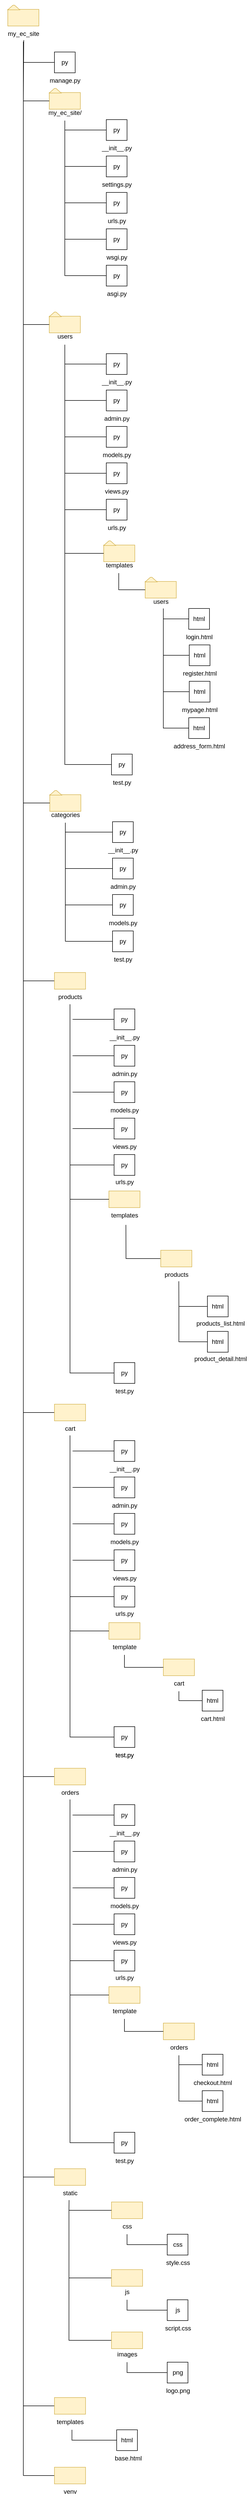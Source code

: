 <mxfile>
    <diagram id="C0MoC9EaKNjB0K5abdDA" name="ページ1">
        <mxGraphModel dx="728" dy="563" grid="1" gridSize="10" guides="1" tooltips="1" connect="1" arrows="1" fold="1" page="1" pageScale="1" pageWidth="827" pageHeight="1169" math="0" shadow="0">
            <root>
                <mxCell id="0"/>
                <mxCell id="1" parent="0"/>
                <mxCell id="67" value="" style="group" parent="1" vertex="1" connectable="0">
                    <mxGeometry x="25" y="10" width="90" height="71.89" as="geometry"/>
                </mxCell>
                <mxCell id="2" value="" style="group" parent="67" vertex="1" connectable="0">
                    <mxGeometry x="15" width="70" height="50" as="geometry"/>
                </mxCell>
                <mxCell id="3" value="" style="group" parent="2" vertex="1" connectable="0">
                    <mxGeometry y="10" width="60" height="40" as="geometry"/>
                </mxCell>
                <mxCell id="4" value="" style="rounded=0;whiteSpace=wrap;html=1;fillColor=#fff2cc;strokeColor=#d6b656;" parent="3" vertex="1">
                    <mxGeometry y="8" width="60" height="32" as="geometry"/>
                </mxCell>
                <mxCell id="5" value="" style="shape=trapezoid;perimeter=trapezoidPerimeter;whiteSpace=wrap;html=1;fixedSize=1;size=10;fillColor=#fff2cc;strokeColor=#d6b656;" parent="3" vertex="1">
                    <mxGeometry width="23.077" height="8.889" as="geometry"/>
                </mxCell>
                <mxCell id="66" value="my_ec_site" style="text;html=1;align=center;verticalAlign=middle;resizable=0;points=[];autosize=1;strokeColor=none;fillColor=none;" parent="67" vertex="1">
                    <mxGeometry x="5" y="50" width="80" height="30" as="geometry"/>
                </mxCell>
                <mxCell id="68" value="" style="group" parent="1" vertex="1" connectable="0">
                    <mxGeometry x="105" y="170" width="90" height="71.89" as="geometry"/>
                </mxCell>
                <mxCell id="69" value="" style="group" parent="68" vertex="1" connectable="0">
                    <mxGeometry x="15" width="70" height="50" as="geometry"/>
                </mxCell>
                <mxCell id="70" value="" style="group" parent="69" vertex="1" connectable="0">
                    <mxGeometry y="10" width="60" height="40" as="geometry"/>
                </mxCell>
                <mxCell id="71" value="" style="rounded=0;whiteSpace=wrap;html=1;fillColor=#fff2cc;strokeColor=#d6b656;" parent="70" vertex="1">
                    <mxGeometry y="8" width="60" height="32" as="geometry"/>
                </mxCell>
                <mxCell id="72" value="" style="shape=trapezoid;perimeter=trapezoidPerimeter;whiteSpace=wrap;html=1;fixedSize=1;size=10;fillColor=#fff2cc;strokeColor=#d6b656;" parent="70" vertex="1">
                    <mxGeometry width="23.077" height="8.889" as="geometry"/>
                </mxCell>
                <mxCell id="73" value="my_ec_site/" style="text;html=1;align=center;verticalAlign=middle;resizable=0;points=[];autosize=1;strokeColor=none;fillColor=none;" parent="68" vertex="1">
                    <mxGeometry y="41.89" width="90" height="30" as="geometry"/>
                </mxCell>
                <mxCell id="85" value="" style="group" parent="1" vertex="1" connectable="0">
                    <mxGeometry x="180" y="220" width="80" height="380" as="geometry"/>
                </mxCell>
                <mxCell id="80" value="py" style="rounded=0;whiteSpace=wrap;html=1;" parent="85" vertex="1">
                    <mxGeometry x="50" y="300" width="40" height="40" as="geometry"/>
                </mxCell>
                <mxCell id="81" value="asgi.py" style="text;html=1;align=center;verticalAlign=middle;resizable=0;points=[];autosize=1;strokeColor=none;fillColor=none;" parent="85" vertex="1">
                    <mxGeometry x="40" y="340" width="60" height="30" as="geometry"/>
                </mxCell>
                <mxCell id="158" style="edgeStyle=none;html=1;endArrow=none;endFill=0;" parent="85" source="83" edge="1">
                    <mxGeometry relative="1" as="geometry">
                        <mxPoint x="-30" y="250" as="targetPoint"/>
                    </mxGeometry>
                </mxCell>
                <mxCell id="83" value="py" style="rounded=0;whiteSpace=wrap;html=1;" parent="85" vertex="1">
                    <mxGeometry x="50" y="230" width="40" height="40" as="geometry"/>
                </mxCell>
                <mxCell id="84" value="wsgi.py" style="text;html=1;align=center;verticalAlign=middle;resizable=0;points=[];autosize=1;strokeColor=none;fillColor=none;" parent="85" vertex="1">
                    <mxGeometry x="40" y="270" width="60" height="30" as="geometry"/>
                </mxCell>
                <mxCell id="86" value="py" style="rounded=0;whiteSpace=wrap;html=1;" parent="85" vertex="1">
                    <mxGeometry x="50" y="20" width="40" height="40" as="geometry"/>
                </mxCell>
                <mxCell id="160" style="edgeStyle=none;html=1;endArrow=none;endFill=0;" parent="85" source="89" edge="1">
                    <mxGeometry relative="1" as="geometry">
                        <mxPoint x="-30" y="110" as="targetPoint"/>
                    </mxGeometry>
                </mxCell>
                <mxCell id="89" value="py" style="rounded=0;whiteSpace=wrap;html=1;" parent="85" vertex="1">
                    <mxGeometry x="50" y="90" width="40" height="40" as="geometry"/>
                </mxCell>
                <mxCell id="159" style="edgeStyle=none;html=1;endArrow=none;endFill=0;" parent="85" source="92" edge="1">
                    <mxGeometry relative="1" as="geometry">
                        <mxPoint x="-30" y="180" as="targetPoint"/>
                    </mxGeometry>
                </mxCell>
                <mxCell id="92" value="py" style="rounded=0;whiteSpace=wrap;html=1;" parent="85" vertex="1">
                    <mxGeometry x="50" y="160" width="40" height="40" as="geometry"/>
                </mxCell>
                <mxCell id="87" value="__init__.py" style="text;html=1;align=center;verticalAlign=middle;resizable=0;points=[];autosize=1;strokeColor=none;fillColor=none;" parent="85" vertex="1">
                    <mxGeometry x="30" y="60" width="80" height="30" as="geometry"/>
                </mxCell>
                <mxCell id="90" value="settings.py" style="text;html=1;align=center;verticalAlign=middle;resizable=0;points=[];autosize=1;strokeColor=none;fillColor=none;" parent="85" vertex="1">
                    <mxGeometry x="30" y="130" width="80" height="30" as="geometry"/>
                </mxCell>
                <mxCell id="93" value="urls.py" style="text;html=1;align=center;verticalAlign=middle;resizable=0;points=[];autosize=1;strokeColor=none;fillColor=none;" parent="85" vertex="1">
                    <mxGeometry x="40" y="200" width="60" height="30" as="geometry"/>
                </mxCell>
                <mxCell id="94" value="" style="group" parent="1" vertex="1" connectable="0">
                    <mxGeometry x="105" y="600" width="90" height="71.89" as="geometry"/>
                </mxCell>
                <mxCell id="95" value="" style="group" parent="94" vertex="1" connectable="0">
                    <mxGeometry x="15" width="70" height="50" as="geometry"/>
                </mxCell>
                <mxCell id="96" value="" style="group" parent="95" vertex="1" connectable="0">
                    <mxGeometry y="10" width="60" height="40" as="geometry"/>
                </mxCell>
                <mxCell id="97" value="" style="rounded=0;whiteSpace=wrap;html=1;fillColor=#fff2cc;strokeColor=#d6b656;" parent="96" vertex="1">
                    <mxGeometry y="8" width="60" height="32" as="geometry"/>
                </mxCell>
                <mxCell id="98" value="" style="shape=trapezoid;perimeter=trapezoidPerimeter;whiteSpace=wrap;html=1;fixedSize=1;size=10;fillColor=#fff2cc;strokeColor=#d6b656;" parent="96" vertex="1">
                    <mxGeometry width="23.077" height="8.889" as="geometry"/>
                </mxCell>
                <mxCell id="99" value="users" style="text;html=1;align=center;verticalAlign=middle;resizable=0;points=[];autosize=1;strokeColor=none;fillColor=none;" parent="94" vertex="1">
                    <mxGeometry x="20" y="41.89" width="50" height="30" as="geometry"/>
                </mxCell>
                <mxCell id="102" value="" style="group" parent="1" vertex="1" connectable="0">
                    <mxGeometry x="220" y="690" width="70" height="70" as="geometry"/>
                </mxCell>
                <mxCell id="167" style="edgeStyle=none;html=1;endArrow=none;endFill=0;" parent="102" source="100" edge="1">
                    <mxGeometry relative="1" as="geometry">
                        <mxPoint x="-70" y="20" as="targetPoint"/>
                    </mxGeometry>
                </mxCell>
                <mxCell id="100" value="py" style="rounded=0;whiteSpace=wrap;html=1;" parent="102" vertex="1">
                    <mxGeometry x="10" width="40" height="40" as="geometry"/>
                </mxCell>
                <mxCell id="101" value="__init__.py" style="text;html=1;align=center;verticalAlign=middle;resizable=0;points=[];autosize=1;strokeColor=none;fillColor=none;" parent="102" vertex="1">
                    <mxGeometry x="-10" y="40" width="80" height="30" as="geometry"/>
                </mxCell>
                <mxCell id="103" value="" style="group" parent="1" vertex="1" connectable="0">
                    <mxGeometry x="220" y="760" width="70" height="70" as="geometry"/>
                </mxCell>
                <mxCell id="166" style="edgeStyle=none;html=1;endArrow=none;endFill=0;" parent="103" source="104" edge="1">
                    <mxGeometry relative="1" as="geometry">
                        <mxPoint x="-70" y="20" as="targetPoint"/>
                    </mxGeometry>
                </mxCell>
                <mxCell id="104" value="py" style="rounded=0;whiteSpace=wrap;html=1;" parent="103" vertex="1">
                    <mxGeometry x="10" width="40" height="40" as="geometry"/>
                </mxCell>
                <mxCell id="105" value="admin.py" style="text;html=1;align=center;verticalAlign=middle;resizable=0;points=[];autosize=1;strokeColor=none;fillColor=none;" parent="103" vertex="1">
                    <mxGeometry x="-5" y="40" width="70" height="30" as="geometry"/>
                </mxCell>
                <mxCell id="106" value="" style="group" parent="1" vertex="1" connectable="0">
                    <mxGeometry x="220" y="830" width="70" height="70" as="geometry"/>
                </mxCell>
                <mxCell id="165" style="edgeStyle=none;html=1;endArrow=none;endFill=0;" parent="106" source="107" edge="1">
                    <mxGeometry relative="1" as="geometry">
                        <mxPoint x="-70" y="20" as="targetPoint"/>
                    </mxGeometry>
                </mxCell>
                <mxCell id="107" value="py" style="rounded=0;whiteSpace=wrap;html=1;" parent="106" vertex="1">
                    <mxGeometry x="10" width="40" height="40" as="geometry"/>
                </mxCell>
                <mxCell id="108" value="models.py" style="text;html=1;align=center;verticalAlign=middle;resizable=0;points=[];autosize=1;strokeColor=none;fillColor=none;" parent="106" vertex="1">
                    <mxGeometry x="-10" y="40" width="80" height="30" as="geometry"/>
                </mxCell>
                <mxCell id="109" value="" style="group" parent="1" vertex="1" connectable="0">
                    <mxGeometry x="220" y="900" width="70" height="70" as="geometry"/>
                </mxCell>
                <mxCell id="164" style="edgeStyle=none;html=1;endArrow=none;endFill=0;" parent="109" source="110" edge="1">
                    <mxGeometry relative="1" as="geometry">
                        <mxPoint x="-70" y="20" as="targetPoint"/>
                    </mxGeometry>
                </mxCell>
                <mxCell id="110" value="py" style="rounded=0;whiteSpace=wrap;html=1;" parent="109" vertex="1">
                    <mxGeometry x="10" width="40" height="40" as="geometry"/>
                </mxCell>
                <mxCell id="111" value="views.py" style="text;html=1;align=center;verticalAlign=middle;resizable=0;points=[];autosize=1;strokeColor=none;fillColor=none;" parent="109" vertex="1">
                    <mxGeometry x="-5" y="40" width="70" height="30" as="geometry"/>
                </mxCell>
                <mxCell id="112" value="" style="group" parent="1" vertex="1" connectable="0">
                    <mxGeometry x="220" y="970" width="70" height="70" as="geometry"/>
                </mxCell>
                <mxCell id="113" value="py" style="rounded=0;whiteSpace=wrap;html=1;" parent="112" vertex="1">
                    <mxGeometry x="10" width="40" height="40" as="geometry"/>
                </mxCell>
                <mxCell id="114" value="urls.py" style="text;html=1;align=center;verticalAlign=middle;resizable=0;points=[];autosize=1;strokeColor=none;fillColor=none;" parent="112" vertex="1">
                    <mxGeometry y="40" width="60" height="30" as="geometry"/>
                </mxCell>
                <mxCell id="119" value="" style="group" parent="1" vertex="1" connectable="0">
                    <mxGeometry x="210" y="1040" width="90" height="71.89" as="geometry"/>
                </mxCell>
                <mxCell id="120" value="" style="group" parent="119" vertex="1" connectable="0">
                    <mxGeometry x="15" width="70" height="50" as="geometry"/>
                </mxCell>
                <mxCell id="121" value="" style="group" parent="120" vertex="1" connectable="0">
                    <mxGeometry y="10" width="60" height="40" as="geometry"/>
                </mxCell>
                <mxCell id="122" value="" style="rounded=0;whiteSpace=wrap;html=1;fillColor=#fff2cc;strokeColor=#d6b656;" parent="121" vertex="1">
                    <mxGeometry y="8" width="60" height="32" as="geometry"/>
                </mxCell>
                <mxCell id="123" value="" style="shape=trapezoid;perimeter=trapezoidPerimeter;whiteSpace=wrap;html=1;fixedSize=1;size=10;fillColor=#fff2cc;strokeColor=#d6b656;" parent="121" vertex="1">
                    <mxGeometry width="23.077" height="8.889" as="geometry"/>
                </mxCell>
                <mxCell id="124" value="templates" style="text;html=1;align=center;verticalAlign=middle;resizable=0;points=[];autosize=1;strokeColor=none;fillColor=none;" parent="119" vertex="1">
                    <mxGeometry x="5" y="41.89" width="80" height="30" as="geometry"/>
                </mxCell>
                <mxCell id="125" value="" style="group" parent="1" vertex="1" connectable="0">
                    <mxGeometry x="290" y="1110" width="90" height="71.89" as="geometry"/>
                </mxCell>
                <mxCell id="126" value="" style="group" parent="125" vertex="1" connectable="0">
                    <mxGeometry x="15" width="70" height="50" as="geometry"/>
                </mxCell>
                <mxCell id="127" value="" style="group" parent="126" vertex="1" connectable="0">
                    <mxGeometry y="10" width="60" height="40" as="geometry"/>
                </mxCell>
                <mxCell id="128" value="" style="rounded=0;whiteSpace=wrap;html=1;fillColor=#fff2cc;strokeColor=#d6b656;" parent="127" vertex="1">
                    <mxGeometry y="8" width="60" height="32" as="geometry"/>
                </mxCell>
                <mxCell id="129" value="" style="shape=trapezoid;perimeter=trapezoidPerimeter;whiteSpace=wrap;html=1;fixedSize=1;size=10;fillColor=#fff2cc;strokeColor=#d6b656;" parent="127" vertex="1">
                    <mxGeometry width="23.077" height="8.889" as="geometry"/>
                </mxCell>
                <mxCell id="130" value="users" style="text;html=1;align=center;verticalAlign=middle;resizable=0;points=[];autosize=1;strokeColor=none;fillColor=none;" parent="125" vertex="1">
                    <mxGeometry x="20" y="41.89" width="50" height="30" as="geometry"/>
                </mxCell>
                <mxCell id="131" value="" style="group" parent="1" vertex="1" connectable="0">
                    <mxGeometry x="379" y="1180" width="70" height="70" as="geometry"/>
                </mxCell>
                <mxCell id="173" style="edgeStyle=none;html=1;endArrow=none;endFill=0;" parent="131" source="132" edge="1">
                    <mxGeometry relative="1" as="geometry">
                        <mxPoint x="-39" y="20" as="targetPoint"/>
                    </mxGeometry>
                </mxCell>
                <mxCell id="132" value="html" style="rounded=0;whiteSpace=wrap;html=1;" parent="131" vertex="1">
                    <mxGeometry x="10" width="40" height="40" as="geometry"/>
                </mxCell>
                <mxCell id="133" value="login.html" style="text;html=1;align=center;verticalAlign=middle;resizable=0;points=[];autosize=1;strokeColor=none;fillColor=none;" parent="131" vertex="1">
                    <mxGeometry x="-5" y="40" width="70" height="30" as="geometry"/>
                </mxCell>
                <mxCell id="143" value="" style="group" parent="1" vertex="1" connectable="0">
                    <mxGeometry x="380" y="1250" width="75" height="70" as="geometry"/>
                </mxCell>
                <mxCell id="172" style="edgeStyle=none;html=1;endArrow=none;endFill=0;" parent="143" source="144" edge="1">
                    <mxGeometry relative="1" as="geometry">
                        <mxPoint x="-40" y="20" as="targetPoint"/>
                    </mxGeometry>
                </mxCell>
                <mxCell id="144" value="html" style="rounded=0;whiteSpace=wrap;html=1;" parent="143" vertex="1">
                    <mxGeometry x="10" width="40" height="40" as="geometry"/>
                </mxCell>
                <mxCell id="145" value="register.html" style="text;html=1;align=center;verticalAlign=middle;resizable=0;points=[];autosize=1;strokeColor=none;fillColor=none;" parent="143" vertex="1">
                    <mxGeometry x="-15" y="40" width="90" height="30" as="geometry"/>
                </mxCell>
                <mxCell id="146" value="" style="group" parent="1" vertex="1" connectable="0">
                    <mxGeometry x="380" y="1320" width="75" height="70" as="geometry"/>
                </mxCell>
                <mxCell id="171" style="edgeStyle=none;html=1;endArrow=none;endFill=0;" parent="146" source="147" edge="1">
                    <mxGeometry relative="1" as="geometry">
                        <mxPoint x="-40" y="20" as="targetPoint"/>
                    </mxGeometry>
                </mxCell>
                <mxCell id="147" value="html" style="rounded=0;whiteSpace=wrap;html=1;" parent="146" vertex="1">
                    <mxGeometry x="10" width="40" height="40" as="geometry"/>
                </mxCell>
                <mxCell id="148" value="mypage.html" style="text;html=1;align=center;verticalAlign=middle;resizable=0;points=[];autosize=1;strokeColor=none;fillColor=none;" parent="146" vertex="1">
                    <mxGeometry x="-15" y="40" width="90" height="30" as="geometry"/>
                </mxCell>
                <mxCell id="149" value="" style="group" parent="1" vertex="1" connectable="0">
                    <mxGeometry x="379" y="1390" width="90" height="70" as="geometry"/>
                </mxCell>
                <mxCell id="150" value="html" style="rounded=0;whiteSpace=wrap;html=1;" parent="149" vertex="1">
                    <mxGeometry x="10" width="40" height="40" as="geometry"/>
                </mxCell>
                <mxCell id="151" value="address_form.html" style="text;html=1;align=center;verticalAlign=middle;resizable=0;points=[];autosize=1;strokeColor=none;fillColor=none;" parent="149" vertex="1">
                    <mxGeometry x="-30" y="40" width="120" height="30" as="geometry"/>
                </mxCell>
                <mxCell id="152" style="edgeStyle=none;html=1;entryX=0;entryY=0.5;entryDx=0;entryDy=0;endArrow=none;endFill=0;rounded=0;curved=0;exitX=0.51;exitY=0.903;exitDx=0;exitDy=0;exitPerimeter=0;" parent="1" source="66" target="71" edge="1">
                    <mxGeometry relative="1" as="geometry">
                        <Array as="points">
                            <mxPoint x="70" y="204"/>
                        </Array>
                    </mxGeometry>
                </mxCell>
                <mxCell id="153" style="edgeStyle=none;html=1;entryX=0;entryY=0.5;entryDx=0;entryDy=0;endArrow=none;endFill=0;rounded=0;curved=0;" parent="1" source="73" target="86" edge="1">
                    <mxGeometry relative="1" as="geometry">
                        <mxPoint x="151" y="240" as="sourcePoint"/>
                        <mxPoint x="200" y="321" as="targetPoint"/>
                        <Array as="points">
                            <mxPoint x="150" y="260"/>
                        </Array>
                    </mxGeometry>
                </mxCell>
                <mxCell id="156" style="edgeStyle=none;html=1;rounded=0;curved=0;endArrow=none;endFill=0;" parent="1" source="154" edge="1">
                    <mxGeometry relative="1" as="geometry">
                        <mxPoint x="70" y="130" as="targetPoint"/>
                    </mxGeometry>
                </mxCell>
                <mxCell id="154" value="py" style="rounded=0;whiteSpace=wrap;html=1;" parent="1" vertex="1">
                    <mxGeometry x="130" y="110" width="40" height="40" as="geometry"/>
                </mxCell>
                <mxCell id="155" value="manage.py" style="text;html=1;align=center;verticalAlign=middle;resizable=0;points=[];autosize=1;strokeColor=none;fillColor=none;" parent="1" vertex="1">
                    <mxGeometry x="110" y="150" width="80" height="30" as="geometry"/>
                </mxCell>
                <mxCell id="157" style="edgeStyle=none;html=1;entryX=0;entryY=0.5;entryDx=0;entryDy=0;endArrow=none;endFill=0;rounded=0;curved=0;" parent="1" target="80" edge="1">
                    <mxGeometry relative="1" as="geometry">
                        <mxPoint x="150" y="260" as="sourcePoint"/>
                        <mxPoint x="230" y="278" as="targetPoint"/>
                        <Array as="points">
                            <mxPoint x="150" y="540"/>
                        </Array>
                    </mxGeometry>
                </mxCell>
                <mxCell id="161" style="edgeStyle=none;html=1;entryX=0;entryY=0.5;entryDx=0;entryDy=0;endArrow=none;endFill=0;rounded=0;curved=0;" parent="1" source="66" target="97" edge="1">
                    <mxGeometry relative="1" as="geometry">
                        <mxPoint x="35" y="360" as="sourcePoint"/>
                        <mxPoint x="115" y="640" as="targetPoint"/>
                        <Array as="points">
                            <mxPoint x="70" y="634"/>
                        </Array>
                    </mxGeometry>
                </mxCell>
                <mxCell id="162" style="edgeStyle=none;html=1;entryX=0;entryY=0.5;entryDx=0;entryDy=0;endArrow=none;endFill=0;rounded=0;curved=0;exitX=0.5;exitY=1.03;exitDx=0;exitDy=0;exitPerimeter=0;" parent="1" source="99" target="113" edge="1">
                    <mxGeometry relative="1" as="geometry">
                        <mxPoint x="150" y="695" as="sourcePoint"/>
                        <mxPoint x="230" y="970" as="targetPoint"/>
                        <Array as="points">
                            <mxPoint x="150" y="990"/>
                        </Array>
                    </mxGeometry>
                </mxCell>
                <mxCell id="168" style="edgeStyle=none;html=1;entryX=0;entryY=0.5;entryDx=0;entryDy=0;endArrow=none;endFill=0;rounded=0;curved=0;" parent="1" target="122" edge="1">
                    <mxGeometry relative="1" as="geometry">
                        <mxPoint x="150" y="990" as="sourcePoint"/>
                        <mxPoint x="180" y="1180" as="targetPoint"/>
                        <Array as="points">
                            <mxPoint x="150" y="1074"/>
                        </Array>
                    </mxGeometry>
                </mxCell>
                <mxCell id="169" style="edgeStyle=none;html=1;entryX=0;entryY=0.5;entryDx=0;entryDy=0;endArrow=none;endFill=0;rounded=0;curved=0;exitX=0.488;exitY=1.004;exitDx=0;exitDy=0;exitPerimeter=0;" parent="1" source="124" target="128" edge="1">
                    <mxGeometry relative="1" as="geometry">
                        <mxPoint x="180" y="1085" as="sourcePoint"/>
                        <mxPoint x="255" y="1169" as="targetPoint"/>
                        <Array as="points">
                            <mxPoint x="254" y="1144"/>
                        </Array>
                    </mxGeometry>
                </mxCell>
                <mxCell id="170" style="edgeStyle=none;html=1;entryX=0;entryY=0.5;entryDx=0;entryDy=0;endArrow=none;endFill=0;rounded=0;curved=0;" parent="1" target="150" edge="1">
                    <mxGeometry relative="1" as="geometry">
                        <mxPoint x="340" y="1180" as="sourcePoint"/>
                        <mxPoint x="379" y="1222" as="targetPoint"/>
                        <Array as="points">
                            <mxPoint x="340" y="1410"/>
                        </Array>
                    </mxGeometry>
                </mxCell>
                <mxCell id="220" value="" style="group" parent="1" vertex="1" connectable="0">
                    <mxGeometry x="130" y="2780" width="284" height="620" as="geometry"/>
                </mxCell>
                <mxCell id="279" value="test.py" style="text;html=1;align=center;verticalAlign=middle;resizable=0;points=[];autosize=1;strokeColor=none;fillColor=none;" parent="220" vertex="1">
                    <mxGeometry x="105" y="-110" width="60" height="30" as="geometry"/>
                </mxCell>
                <mxCell id="283" value="" style="group" parent="220" vertex="1" connectable="0">
                    <mxGeometry x="210" y="420" width="65" height="62" as="geometry"/>
                </mxCell>
                <mxCell id="284" value="" style="rounded=0;whiteSpace=wrap;html=1;fillColor=#fff2cc;strokeColor=#d6b656;" parent="283" vertex="1">
                    <mxGeometry width="60" height="32" as="geometry"/>
                </mxCell>
                <mxCell id="285" value="cart" style="text;html=1;align=center;verticalAlign=middle;resizable=0;points=[];autosize=1;strokeColor=none;fillColor=none;" parent="283" vertex="1">
                    <mxGeometry x="10" y="32" width="40" height="30" as="geometry"/>
                </mxCell>
                <mxCell id="288" value="test.py" style="text;html=1;align=center;verticalAlign=middle;resizable=0;points=[];autosize=1;strokeColor=none;fillColor=none;" parent="220" vertex="1">
                    <mxGeometry x="105" y="590" width="60" height="30" as="geometry"/>
                </mxCell>
                <mxCell id="289" value="py" style="rounded=0;whiteSpace=wrap;html=1;" parent="220" vertex="1">
                    <mxGeometry x="115" y="550" width="40" height="40" as="geometry"/>
                </mxCell>
                <mxCell id="290" style="edgeStyle=none;html=1;rounded=0;curved=0;endArrow=none;endFill=0;exitX=0;exitY=0.5;exitDx=0;exitDy=0;" parent="220" source="289" edge="1">
                    <mxGeometry relative="1" as="geometry">
                        <mxPoint x="30" y="360" as="targetPoint"/>
                        <Array as="points">
                            <mxPoint x="30" y="570"/>
                        </Array>
                        <mxPoint x="105" y="446" as="sourcePoint"/>
                    </mxGeometry>
                </mxCell>
                <mxCell id="221" value="" style="group" parent="1" vertex="1" connectable="0">
                    <mxGeometry x="130" y="1880" width="240" height="568" as="geometry"/>
                </mxCell>
                <mxCell id="222" value="" style="group" parent="221" vertex="1" connectable="0">
                    <mxGeometry width="65" height="62" as="geometry"/>
                </mxCell>
                <mxCell id="281" style="edgeStyle=none;html=1;endArrow=none;endFill=0;" parent="222" source="223" edge="1">
                    <mxGeometry relative="1" as="geometry">
                        <mxPoint x="-60" y="16" as="targetPoint"/>
                    </mxGeometry>
                </mxCell>
                <mxCell id="223" value="" style="rounded=0;whiteSpace=wrap;html=1;fillColor=#fff2cc;strokeColor=#d6b656;" parent="222" vertex="1">
                    <mxGeometry width="60" height="32" as="geometry"/>
                </mxCell>
                <mxCell id="224" value="products" style="text;html=1;align=center;verticalAlign=middle;resizable=0;points=[];autosize=1;strokeColor=none;fillColor=none;" parent="222" vertex="1">
                    <mxGeometry x="-5" y="32" width="70" height="30" as="geometry"/>
                </mxCell>
                <mxCell id="225" value="" style="group" parent="221" vertex="1" connectable="0">
                    <mxGeometry x="105" y="70" width="70" height="70" as="geometry"/>
                </mxCell>
                <mxCell id="226" style="edgeStyle=none;html=1;endArrow=none;endFill=0;" parent="225" source="227" edge="1">
                    <mxGeometry relative="1" as="geometry">
                        <mxPoint x="-70" y="20" as="targetPoint"/>
                    </mxGeometry>
                </mxCell>
                <mxCell id="227" value="py" style="rounded=0;whiteSpace=wrap;html=1;" parent="225" vertex="1">
                    <mxGeometry x="10" width="40" height="40" as="geometry"/>
                </mxCell>
                <mxCell id="228" value="__init__.py" style="text;html=1;align=center;verticalAlign=middle;resizable=0;points=[];autosize=1;strokeColor=none;fillColor=none;" parent="225" vertex="1">
                    <mxGeometry x="-10" y="40" width="80" height="30" as="geometry"/>
                </mxCell>
                <mxCell id="229" value="" style="group" parent="221" vertex="1" connectable="0">
                    <mxGeometry x="105" y="140" width="70" height="70" as="geometry"/>
                </mxCell>
                <mxCell id="230" style="edgeStyle=none;html=1;endArrow=none;endFill=0;" parent="229" source="231" edge="1">
                    <mxGeometry relative="1" as="geometry">
                        <mxPoint x="-70" y="20" as="targetPoint"/>
                    </mxGeometry>
                </mxCell>
                <mxCell id="231" value="py" style="rounded=0;whiteSpace=wrap;html=1;" parent="229" vertex="1">
                    <mxGeometry x="10" width="40" height="40" as="geometry"/>
                </mxCell>
                <mxCell id="232" value="admin.py" style="text;html=1;align=center;verticalAlign=middle;resizable=0;points=[];autosize=1;strokeColor=none;fillColor=none;" parent="229" vertex="1">
                    <mxGeometry x="-5" y="40" width="70" height="30" as="geometry"/>
                </mxCell>
                <mxCell id="233" value="" style="group" parent="221" vertex="1" connectable="0">
                    <mxGeometry x="105" y="210" width="70" height="70" as="geometry"/>
                </mxCell>
                <mxCell id="234" style="edgeStyle=none;html=1;endArrow=none;endFill=0;" parent="233" source="235" edge="1">
                    <mxGeometry relative="1" as="geometry">
                        <mxPoint x="-70" y="20" as="targetPoint"/>
                    </mxGeometry>
                </mxCell>
                <mxCell id="235" value="py" style="rounded=0;whiteSpace=wrap;html=1;" parent="233" vertex="1">
                    <mxGeometry x="10" width="40" height="40" as="geometry"/>
                </mxCell>
                <mxCell id="236" value="models.py" style="text;html=1;align=center;verticalAlign=middle;resizable=0;points=[];autosize=1;strokeColor=none;fillColor=none;" parent="233" vertex="1">
                    <mxGeometry x="-10" y="40" width="80" height="30" as="geometry"/>
                </mxCell>
                <mxCell id="237" value="" style="group" parent="221" vertex="1" connectable="0">
                    <mxGeometry x="105" y="280" width="70" height="70" as="geometry"/>
                </mxCell>
                <mxCell id="238" style="edgeStyle=none;html=1;endArrow=none;endFill=0;" parent="237" source="239" edge="1">
                    <mxGeometry relative="1" as="geometry">
                        <mxPoint x="-70" y="20" as="targetPoint"/>
                    </mxGeometry>
                </mxCell>
                <mxCell id="239" value="py" style="rounded=0;whiteSpace=wrap;html=1;" parent="237" vertex="1">
                    <mxGeometry x="10" width="40" height="40" as="geometry"/>
                </mxCell>
                <mxCell id="240" value="views.py" style="text;html=1;align=center;verticalAlign=middle;resizable=0;points=[];autosize=1;strokeColor=none;fillColor=none;" parent="237" vertex="1">
                    <mxGeometry x="-5" y="40" width="70" height="30" as="geometry"/>
                </mxCell>
                <mxCell id="241" value="py" style="rounded=0;whiteSpace=wrap;html=1;" parent="221" vertex="1">
                    <mxGeometry x="115" y="350" width="40" height="40" as="geometry"/>
                </mxCell>
                <mxCell id="242" style="edgeStyle=none;html=1;entryX=0;entryY=0.5;entryDx=0;entryDy=0;endArrow=none;endFill=0;rounded=0;curved=0;" parent="221" edge="1">
                    <mxGeometry relative="1" as="geometry">
                        <mxPoint x="30" y="61" as="sourcePoint"/>
                        <mxPoint x="115" y="370" as="targetPoint"/>
                        <Array as="points">
                            <mxPoint x="30" y="370"/>
                        </Array>
                    </mxGeometry>
                </mxCell>
                <mxCell id="243" value="urls.py" style="text;html=1;align=center;verticalAlign=middle;resizable=0;points=[];autosize=1;strokeColor=none;fillColor=none;" parent="221" vertex="1">
                    <mxGeometry x="105" y="388" width="60" height="30" as="geometry"/>
                </mxCell>
                <mxCell id="244" value="" style="group" parent="221" vertex="1" connectable="0">
                    <mxGeometry x="105" y="420" width="70" height="62" as="geometry"/>
                </mxCell>
                <mxCell id="245" value="" style="rounded=0;whiteSpace=wrap;html=1;fillColor=#fff2cc;strokeColor=#d6b656;" parent="244" vertex="1">
                    <mxGeometry width="60" height="32" as="geometry"/>
                </mxCell>
                <mxCell id="246" value="templates" style="text;html=1;align=center;verticalAlign=middle;resizable=0;points=[];autosize=1;strokeColor=none;fillColor=none;" parent="244" vertex="1">
                    <mxGeometry x="-10" y="32" width="80" height="30" as="geometry"/>
                </mxCell>
                <mxCell id="247" style="edgeStyle=none;html=1;rounded=0;curved=0;endArrow=none;endFill=0;" parent="221" edge="1">
                    <mxGeometry relative="1" as="geometry">
                        <mxPoint x="30" y="370" as="targetPoint"/>
                        <Array as="points">
                            <mxPoint x="30" y="436"/>
                        </Array>
                        <mxPoint x="105" y="436" as="sourcePoint"/>
                    </mxGeometry>
                </mxCell>
                <mxCell id="250" style="edgeStyle=none;html=1;entryX=0;entryY=0.5;entryDx=0;entryDy=0;rounded=0;curved=0;endArrow=none;endFill=0;exitX=0.569;exitY=0.922;exitDx=0;exitDy=0;exitPerimeter=0;" parent="1" source="252" target="248" edge="1">
                    <mxGeometry relative="1" as="geometry">
                        <Array as="points">
                            <mxPoint x="370" y="2522"/>
                        </Array>
                        <mxPoint x="370" y="2500" as="sourcePoint"/>
                        <mxPoint x="546" y="2538.39" as="targetPoint"/>
                    </mxGeometry>
                </mxCell>
                <mxCell id="255" value="" style="group" parent="1" vertex="1" connectable="0">
                    <mxGeometry x="435" y="2500" width="75" height="70" as="geometry"/>
                </mxCell>
                <mxCell id="253" value="" style="group" parent="255" vertex="1" connectable="0">
                    <mxGeometry width="75" height="70" as="geometry"/>
                </mxCell>
                <mxCell id="260" value="" style="group" parent="253" vertex="1" connectable="0">
                    <mxGeometry x="-20" y="2" width="95" height="68" as="geometry"/>
                </mxCell>
                <mxCell id="249" value="products_list.html" style="text;html=1;align=center;verticalAlign=middle;resizable=0;points=[];autosize=1;strokeColor=none;fillColor=none;" parent="260" vertex="1">
                    <mxGeometry x="-25" y="38" width="120" height="30" as="geometry"/>
                </mxCell>
                <mxCell id="248" value="html" style="rounded=0;whiteSpace=wrap;html=1;" parent="260" vertex="1">
                    <mxGeometry x="10" width="40" height="40" as="geometry"/>
                </mxCell>
                <mxCell id="254" style="edgeStyle=none;html=1;entryX=0;entryY=0.5;entryDx=0;entryDy=0;rounded=0;curved=0;endArrow=none;endFill=0;exitX=0.535;exitY=1.107;exitDx=0;exitDy=0;exitPerimeter=0;" parent="1" source="246" target="251" edge="1">
                    <mxGeometry relative="1" as="geometry">
                        <Array as="points">
                            <mxPoint x="268" y="2430"/>
                        </Array>
                        <mxPoint x="265" y="2390" as="sourcePoint"/>
                        <mxPoint x="326" y="2430" as="targetPoint"/>
                    </mxGeometry>
                </mxCell>
                <mxCell id="259" value="" style="group" parent="1" vertex="1" connectable="0">
                    <mxGeometry x="335" y="2414" width="65" height="62" as="geometry"/>
                </mxCell>
                <mxCell id="252" value="products" style="text;html=1;align=center;verticalAlign=middle;resizable=0;points=[];autosize=1;strokeColor=none;fillColor=none;" parent="259" vertex="1">
                    <mxGeometry x="-5" y="32" width="70" height="30" as="geometry"/>
                </mxCell>
                <mxCell id="251" value="" style="rounded=0;whiteSpace=wrap;html=1;fillColor=#fff2cc;strokeColor=#d6b656;" parent="259" vertex="1">
                    <mxGeometry width="60" height="32" as="geometry"/>
                </mxCell>
                <mxCell id="261" value="" style="group" parent="1" vertex="1" connectable="0">
                    <mxGeometry x="415" y="2570" width="95" height="68" as="geometry"/>
                </mxCell>
                <mxCell id="262" value="product_detail.html" style="text;html=1;align=center;verticalAlign=middle;resizable=0;points=[];autosize=1;strokeColor=none;fillColor=none;" parent="261" vertex="1">
                    <mxGeometry x="-25" y="38" width="120" height="30" as="geometry"/>
                </mxCell>
                <mxCell id="272" style="edgeStyle=none;html=1;endArrow=none;endFill=0;rounded=0;curved=0;" parent="261" source="263" edge="1">
                    <mxGeometry relative="1" as="geometry">
                        <mxPoint x="-45" y="-50" as="targetPoint"/>
                        <Array as="points">
                            <mxPoint x="-45" y="20"/>
                        </Array>
                    </mxGeometry>
                </mxCell>
                <mxCell id="263" value="html" style="rounded=0;whiteSpace=wrap;html=1;" parent="261" vertex="1">
                    <mxGeometry x="10" width="40" height="40" as="geometry"/>
                </mxCell>
                <mxCell id="273" value="" style="group" parent="1" vertex="1" connectable="0">
                    <mxGeometry x="230" y="1460" width="90" height="70" as="geometry"/>
                </mxCell>
                <mxCell id="274" value="py" style="rounded=0;whiteSpace=wrap;html=1;" parent="273" vertex="1">
                    <mxGeometry x="10" width="40" height="40" as="geometry"/>
                </mxCell>
                <mxCell id="275" value="test.py" style="text;html=1;align=center;verticalAlign=middle;resizable=0;points=[];autosize=1;strokeColor=none;fillColor=none;" parent="273" vertex="1">
                    <mxGeometry y="40" width="60" height="30" as="geometry"/>
                </mxCell>
                <mxCell id="276" style="edgeStyle=none;html=1;entryX=0;entryY=0.5;entryDx=0;entryDy=0;endArrow=none;endFill=0;rounded=0;curved=0;" parent="1" target="274" edge="1">
                    <mxGeometry relative="1" as="geometry">
                        <mxPoint x="150" y="1070" as="sourcePoint"/>
                        <mxPoint x="230" y="1169" as="targetPoint"/>
                        <Array as="points">
                            <mxPoint x="150" y="1480"/>
                        </Array>
                    </mxGeometry>
                </mxCell>
                <mxCell id="277" value="" style="endArrow=none;html=1;" parent="1" edge="1">
                    <mxGeometry width="50" height="50" relative="1" as="geometry">
                        <mxPoint x="70" y="4770" as="sourcePoint"/>
                        <mxPoint x="70" y="630" as="targetPoint"/>
                    </mxGeometry>
                </mxCell>
                <mxCell id="278" value="py" style="rounded=0;whiteSpace=wrap;html=1;" parent="1" vertex="1">
                    <mxGeometry x="245" y="2630" width="40" height="40" as="geometry"/>
                </mxCell>
                <mxCell id="280" style="edgeStyle=none;html=1;rounded=0;curved=0;endArrow=none;endFill=0;exitX=0;exitY=0.5;exitDx=0;exitDy=0;" parent="1" source="278" edge="1">
                    <mxGeometry relative="1" as="geometry">
                        <mxPoint x="160" y="2310" as="targetPoint"/>
                        <Array as="points">
                            <mxPoint x="160" y="2650"/>
                        </Array>
                        <mxPoint x="220" y="2616" as="sourcePoint"/>
                    </mxGeometry>
                </mxCell>
                <mxCell id="176" value="cart" style="text;html=1;align=center;verticalAlign=middle;resizable=0;points=[];autosize=1;strokeColor=none;fillColor=none;" parent="1" vertex="1">
                    <mxGeometry x="140" y="2742" width="40" height="30" as="geometry"/>
                </mxCell>
                <mxCell id="194" value="" style="group" parent="1" vertex="1" connectable="0">
                    <mxGeometry x="235" y="2780" width="70" height="70" as="geometry"/>
                </mxCell>
                <mxCell id="195" style="edgeStyle=none;html=1;endArrow=none;endFill=0;" parent="194" source="196" edge="1">
                    <mxGeometry relative="1" as="geometry">
                        <mxPoint x="-70" y="20" as="targetPoint"/>
                    </mxGeometry>
                </mxCell>
                <mxCell id="196" value="py" style="rounded=0;whiteSpace=wrap;html=1;" parent="194" vertex="1">
                    <mxGeometry x="10" width="40" height="40" as="geometry"/>
                </mxCell>
                <mxCell id="197" value="__init__.py" style="text;html=1;align=center;verticalAlign=middle;resizable=0;points=[];autosize=1;strokeColor=none;fillColor=none;" parent="194" vertex="1">
                    <mxGeometry x="-10" y="40" width="80" height="30" as="geometry"/>
                </mxCell>
                <mxCell id="198" value="" style="group" parent="1" vertex="1" connectable="0">
                    <mxGeometry x="235" y="2850" width="70" height="70" as="geometry"/>
                </mxCell>
                <mxCell id="199" style="edgeStyle=none;html=1;endArrow=none;endFill=0;" parent="198" source="200" edge="1">
                    <mxGeometry relative="1" as="geometry">
                        <mxPoint x="-70" y="20" as="targetPoint"/>
                    </mxGeometry>
                </mxCell>
                <mxCell id="200" value="py" style="rounded=0;whiteSpace=wrap;html=1;" parent="198" vertex="1">
                    <mxGeometry x="10" width="40" height="40" as="geometry"/>
                </mxCell>
                <mxCell id="201" value="admin.py" style="text;html=1;align=center;verticalAlign=middle;resizable=0;points=[];autosize=1;strokeColor=none;fillColor=none;" parent="198" vertex="1">
                    <mxGeometry x="-5" y="40" width="70" height="30" as="geometry"/>
                </mxCell>
                <mxCell id="202" value="" style="group" parent="1" vertex="1" connectable="0">
                    <mxGeometry x="235" y="2920" width="70" height="70" as="geometry"/>
                </mxCell>
                <mxCell id="203" style="edgeStyle=none;html=1;endArrow=none;endFill=0;" parent="202" source="204" edge="1">
                    <mxGeometry relative="1" as="geometry">
                        <mxPoint x="-70" y="20" as="targetPoint"/>
                    </mxGeometry>
                </mxCell>
                <mxCell id="204" value="py" style="rounded=0;whiteSpace=wrap;html=1;" parent="202" vertex="1">
                    <mxGeometry x="10" width="40" height="40" as="geometry"/>
                </mxCell>
                <mxCell id="205" value="models.py" style="text;html=1;align=center;verticalAlign=middle;resizable=0;points=[];autosize=1;strokeColor=none;fillColor=none;" parent="202" vertex="1">
                    <mxGeometry x="-10" y="40" width="80" height="30" as="geometry"/>
                </mxCell>
                <mxCell id="206" value="" style="group" parent="1" vertex="1" connectable="0">
                    <mxGeometry x="235" y="2990" width="70" height="70" as="geometry"/>
                </mxCell>
                <mxCell id="207" style="edgeStyle=none;html=1;endArrow=none;endFill=0;" parent="206" source="208" edge="1">
                    <mxGeometry relative="1" as="geometry">
                        <mxPoint x="-70" y="20" as="targetPoint"/>
                    </mxGeometry>
                </mxCell>
                <mxCell id="208" value="py" style="rounded=0;whiteSpace=wrap;html=1;" parent="206" vertex="1">
                    <mxGeometry x="10" width="40" height="40" as="geometry"/>
                </mxCell>
                <mxCell id="209" value="views.py" style="text;html=1;align=center;verticalAlign=middle;resizable=0;points=[];autosize=1;strokeColor=none;fillColor=none;" parent="206" vertex="1">
                    <mxGeometry x="-5" y="40" width="70" height="30" as="geometry"/>
                </mxCell>
                <mxCell id="210" value="py" style="rounded=0;whiteSpace=wrap;html=1;" parent="1" vertex="1">
                    <mxGeometry x="245" y="3060" width="40" height="40" as="geometry"/>
                </mxCell>
                <mxCell id="211" style="edgeStyle=none;html=1;entryX=0;entryY=0.5;entryDx=0;entryDy=0;endArrow=none;endFill=0;rounded=0;curved=0;" parent="1" target="210" edge="1">
                    <mxGeometry relative="1" as="geometry">
                        <mxPoint x="160" y="2770" as="sourcePoint"/>
                        <mxPoint x="235" y="3084" as="targetPoint"/>
                        <Array as="points">
                            <mxPoint x="160" y="3080"/>
                        </Array>
                    </mxGeometry>
                </mxCell>
                <mxCell id="212" value="urls.py" style="text;html=1;align=center;verticalAlign=middle;resizable=0;points=[];autosize=1;strokeColor=none;fillColor=none;" parent="1" vertex="1">
                    <mxGeometry x="235" y="3098" width="60" height="30" as="geometry"/>
                </mxCell>
                <mxCell id="213" value="" style="group" parent="1" vertex="1" connectable="0">
                    <mxGeometry x="235" y="3130" width="65" height="62" as="geometry"/>
                </mxCell>
                <mxCell id="214" value="" style="rounded=0;whiteSpace=wrap;html=1;fillColor=#fff2cc;strokeColor=#d6b656;" parent="213" vertex="1">
                    <mxGeometry width="60" height="32" as="geometry"/>
                </mxCell>
                <mxCell id="215" value="template" style="text;html=1;align=center;verticalAlign=middle;resizable=0;points=[];autosize=1;strokeColor=none;fillColor=none;" parent="213" vertex="1">
                    <mxGeometry x="-5" y="32" width="70" height="30" as="geometry"/>
                </mxCell>
                <mxCell id="216" style="edgeStyle=none;html=1;rounded=0;curved=0;endArrow=none;endFill=0;" parent="1" source="214" edge="1">
                    <mxGeometry relative="1" as="geometry">
                        <mxPoint x="160" y="3080" as="targetPoint"/>
                        <Array as="points">
                            <mxPoint x="160" y="3146"/>
                        </Array>
                    </mxGeometry>
                </mxCell>
                <mxCell id="217" value="html" style="rounded=0;whiteSpace=wrap;html=1;" parent="1" vertex="1">
                    <mxGeometry x="415" y="3260" width="40" height="40" as="geometry"/>
                </mxCell>
                <mxCell id="219" style="edgeStyle=none;html=1;entryX=0;entryY=0.5;entryDx=0;entryDy=0;rounded=0;curved=0;endArrow=none;endFill=0;" parent="1" source="215" target="284" edge="1">
                    <mxGeometry relative="1" as="geometry">
                        <Array as="points">
                            <mxPoint x="265" y="3216"/>
                        </Array>
                    </mxGeometry>
                </mxCell>
                <mxCell id="282" style="edgeStyle=none;html=1;endArrow=none;endFill=0;" parent="1" source="174" edge="1">
                    <mxGeometry relative="1" as="geometry">
                        <mxPoint x="70" y="2726" as="targetPoint"/>
                    </mxGeometry>
                </mxCell>
                <mxCell id="174" value="" style="rounded=0;whiteSpace=wrap;html=1;fillColor=#fff2cc;strokeColor=#d6b656;" parent="1" vertex="1">
                    <mxGeometry x="130" y="2710" width="60" height="32" as="geometry"/>
                </mxCell>
                <mxCell id="286" style="edgeStyle=none;html=1;entryX=0;entryY=0.5;entryDx=0;entryDy=0;rounded=0;curved=0;endArrow=none;endFill=0;" parent="1" source="285" target="217" edge="1">
                    <mxGeometry relative="1" as="geometry">
                        <Array as="points">
                            <mxPoint x="370" y="3280"/>
                        </Array>
                        <mxPoint x="275" y="3202" as="sourcePoint"/>
                        <mxPoint x="350" y="3226" as="targetPoint"/>
                    </mxGeometry>
                </mxCell>
                <mxCell id="287" value="cart.html" style="text;html=1;align=center;verticalAlign=middle;resizable=0;points=[];autosize=1;strokeColor=none;fillColor=none;" parent="1" vertex="1">
                    <mxGeometry x="400" y="3300" width="70" height="30" as="geometry"/>
                </mxCell>
                <mxCell id="291" value="" style="group" parent="1" vertex="1" connectable="0">
                    <mxGeometry x="130" y="3480" width="284" height="620" as="geometry"/>
                </mxCell>
                <mxCell id="292" value="test.py" style="text;html=1;align=center;verticalAlign=middle;resizable=0;points=[];autosize=1;strokeColor=none;fillColor=none;" parent="291" vertex="1">
                    <mxGeometry x="105" y="-110" width="60" height="30" as="geometry"/>
                </mxCell>
                <mxCell id="293" value="" style="group" parent="291" vertex="1" connectable="0">
                    <mxGeometry x="210" y="420" width="65" height="62" as="geometry"/>
                </mxCell>
                <mxCell id="294" value="" style="rounded=0;whiteSpace=wrap;html=1;fillColor=#fff2cc;strokeColor=#d6b656;" parent="293" vertex="1">
                    <mxGeometry width="60" height="32" as="geometry"/>
                </mxCell>
                <mxCell id="295" value="orders" style="text;html=1;align=center;verticalAlign=middle;resizable=0;points=[];autosize=1;strokeColor=none;fillColor=none;" parent="293" vertex="1">
                    <mxGeometry y="32" width="60" height="30" as="geometry"/>
                </mxCell>
                <mxCell id="298" style="edgeStyle=none;html=1;rounded=0;curved=0;endArrow=none;endFill=0;exitX=0;exitY=0.5;exitDx=0;exitDy=0;" parent="291" source="297" edge="1">
                    <mxGeometry relative="1" as="geometry">
                        <mxPoint x="30" y="360" as="targetPoint"/>
                        <Array as="points">
                            <mxPoint x="30" y="650"/>
                        </Array>
                        <mxPoint x="105" y="446" as="sourcePoint"/>
                    </mxGeometry>
                </mxCell>
                <mxCell id="299" value="orders" style="text;html=1;align=center;verticalAlign=middle;resizable=0;points=[];autosize=1;strokeColor=none;fillColor=none;" parent="1" vertex="1">
                    <mxGeometry x="130" y="3442" width="60" height="30" as="geometry"/>
                </mxCell>
                <mxCell id="300" value="" style="group" parent="1" vertex="1" connectable="0">
                    <mxGeometry x="235" y="3480" width="70" height="70" as="geometry"/>
                </mxCell>
                <mxCell id="301" style="edgeStyle=none;html=1;endArrow=none;endFill=0;" parent="300" source="302" edge="1">
                    <mxGeometry relative="1" as="geometry">
                        <mxPoint x="-70" y="20" as="targetPoint"/>
                    </mxGeometry>
                </mxCell>
                <mxCell id="302" value="py" style="rounded=0;whiteSpace=wrap;html=1;" parent="300" vertex="1">
                    <mxGeometry x="10" width="40" height="40" as="geometry"/>
                </mxCell>
                <mxCell id="303" value="__init__.py" style="text;html=1;align=center;verticalAlign=middle;resizable=0;points=[];autosize=1;strokeColor=none;fillColor=none;" parent="300" vertex="1">
                    <mxGeometry x="-10" y="40" width="80" height="30" as="geometry"/>
                </mxCell>
                <mxCell id="304" value="" style="group" parent="1" vertex="1" connectable="0">
                    <mxGeometry x="235" y="3550" width="70" height="70" as="geometry"/>
                </mxCell>
                <mxCell id="305" style="edgeStyle=none;html=1;endArrow=none;endFill=0;" parent="304" source="306" edge="1">
                    <mxGeometry relative="1" as="geometry">
                        <mxPoint x="-70" y="20" as="targetPoint"/>
                    </mxGeometry>
                </mxCell>
                <mxCell id="306" value="py" style="rounded=0;whiteSpace=wrap;html=1;" parent="304" vertex="1">
                    <mxGeometry x="10" width="40" height="40" as="geometry"/>
                </mxCell>
                <mxCell id="307" value="admin.py" style="text;html=1;align=center;verticalAlign=middle;resizable=0;points=[];autosize=1;strokeColor=none;fillColor=none;" parent="304" vertex="1">
                    <mxGeometry x="-5" y="40" width="70" height="30" as="geometry"/>
                </mxCell>
                <mxCell id="308" value="" style="group" parent="1" vertex="1" connectable="0">
                    <mxGeometry x="235" y="3620" width="70" height="70" as="geometry"/>
                </mxCell>
                <mxCell id="309" style="edgeStyle=none;html=1;endArrow=none;endFill=0;" parent="308" source="310" edge="1">
                    <mxGeometry relative="1" as="geometry">
                        <mxPoint x="-70" y="20" as="targetPoint"/>
                    </mxGeometry>
                </mxCell>
                <mxCell id="310" value="py" style="rounded=0;whiteSpace=wrap;html=1;" parent="308" vertex="1">
                    <mxGeometry x="10" width="40" height="40" as="geometry"/>
                </mxCell>
                <mxCell id="311" value="models.py" style="text;html=1;align=center;verticalAlign=middle;resizable=0;points=[];autosize=1;strokeColor=none;fillColor=none;" parent="308" vertex="1">
                    <mxGeometry x="-10" y="40" width="80" height="30" as="geometry"/>
                </mxCell>
                <mxCell id="312" value="" style="group" parent="1" vertex="1" connectable="0">
                    <mxGeometry x="235" y="3690" width="70" height="70" as="geometry"/>
                </mxCell>
                <mxCell id="313" style="edgeStyle=none;html=1;endArrow=none;endFill=0;" parent="312" source="314" edge="1">
                    <mxGeometry relative="1" as="geometry">
                        <mxPoint x="-70" y="20" as="targetPoint"/>
                    </mxGeometry>
                </mxCell>
                <mxCell id="314" value="py" style="rounded=0;whiteSpace=wrap;html=1;" parent="312" vertex="1">
                    <mxGeometry x="10" width="40" height="40" as="geometry"/>
                </mxCell>
                <mxCell id="315" value="views.py" style="text;html=1;align=center;verticalAlign=middle;resizable=0;points=[];autosize=1;strokeColor=none;fillColor=none;" parent="312" vertex="1">
                    <mxGeometry x="-5" y="40" width="70" height="30" as="geometry"/>
                </mxCell>
                <mxCell id="316" value="py" style="rounded=0;whiteSpace=wrap;html=1;" parent="1" vertex="1">
                    <mxGeometry x="245" y="3760" width="40" height="40" as="geometry"/>
                </mxCell>
                <mxCell id="317" style="edgeStyle=none;html=1;entryX=0;entryY=0.5;entryDx=0;entryDy=0;endArrow=none;endFill=0;rounded=0;curved=0;" parent="1" target="316" edge="1">
                    <mxGeometry relative="1" as="geometry">
                        <mxPoint x="160" y="3470" as="sourcePoint"/>
                        <mxPoint x="235" y="3784" as="targetPoint"/>
                        <Array as="points">
                            <mxPoint x="160" y="3780"/>
                        </Array>
                    </mxGeometry>
                </mxCell>
                <mxCell id="318" value="urls.py" style="text;html=1;align=center;verticalAlign=middle;resizable=0;points=[];autosize=1;strokeColor=none;fillColor=none;" parent="1" vertex="1">
                    <mxGeometry x="235" y="3798" width="60" height="30" as="geometry"/>
                </mxCell>
                <mxCell id="319" value="" style="group" parent="1" vertex="1" connectable="0">
                    <mxGeometry x="235" y="3830" width="65" height="62" as="geometry"/>
                </mxCell>
                <mxCell id="320" value="" style="rounded=0;whiteSpace=wrap;html=1;fillColor=#fff2cc;strokeColor=#d6b656;" parent="319" vertex="1">
                    <mxGeometry width="60" height="32" as="geometry"/>
                </mxCell>
                <mxCell id="321" value="template" style="text;html=1;align=center;verticalAlign=middle;resizable=0;points=[];autosize=1;strokeColor=none;fillColor=none;" parent="319" vertex="1">
                    <mxGeometry x="-5" y="32" width="70" height="30" as="geometry"/>
                </mxCell>
                <mxCell id="322" style="edgeStyle=none;html=1;rounded=0;curved=0;endArrow=none;endFill=0;" parent="1" source="320" edge="1">
                    <mxGeometry relative="1" as="geometry">
                        <mxPoint x="160" y="3780" as="targetPoint"/>
                        <Array as="points">
                            <mxPoint x="160" y="3846"/>
                        </Array>
                    </mxGeometry>
                </mxCell>
                <mxCell id="323" value="html" style="rounded=0;whiteSpace=wrap;html=1;" parent="1" vertex="1">
                    <mxGeometry x="415" y="3960" width="40" height="40" as="geometry"/>
                </mxCell>
                <mxCell id="324" style="edgeStyle=none;html=1;entryX=0;entryY=0.5;entryDx=0;entryDy=0;rounded=0;curved=0;endArrow=none;endFill=0;" parent="1" source="321" target="294" edge="1">
                    <mxGeometry relative="1" as="geometry">
                        <Array as="points">
                            <mxPoint x="265" y="3916"/>
                        </Array>
                    </mxGeometry>
                </mxCell>
                <mxCell id="331" style="edgeStyle=none;html=1;endArrow=none;endFill=0;" parent="1" source="325" edge="1">
                    <mxGeometry relative="1" as="geometry">
                        <mxPoint x="70" y="3426" as="targetPoint"/>
                    </mxGeometry>
                </mxCell>
                <mxCell id="325" value="" style="rounded=0;whiteSpace=wrap;html=1;fillColor=#fff2cc;strokeColor=#d6b656;" parent="1" vertex="1">
                    <mxGeometry x="130" y="3410" width="60" height="32" as="geometry"/>
                </mxCell>
                <mxCell id="326" style="edgeStyle=none;html=1;entryX=0;entryY=0.5;entryDx=0;entryDy=0;rounded=0;curved=0;endArrow=none;endFill=0;" parent="1" source="295" target="323" edge="1">
                    <mxGeometry relative="1" as="geometry">
                        <Array as="points">
                            <mxPoint x="370" y="3980"/>
                        </Array>
                        <mxPoint x="275" y="3902" as="sourcePoint"/>
                        <mxPoint x="350" y="3926" as="targetPoint"/>
                    </mxGeometry>
                </mxCell>
                <mxCell id="327" value="checkout.html" style="text;html=1;align=center;verticalAlign=middle;resizable=0;points=[];autosize=1;strokeColor=none;fillColor=none;" parent="1" vertex="1">
                    <mxGeometry x="385" y="4000" width="100" height="30" as="geometry"/>
                </mxCell>
                <mxCell id="296" value="test.py" style="text;html=1;align=center;verticalAlign=middle;resizable=0;points=[];autosize=1;strokeColor=none;fillColor=none;" parent="1" vertex="1">
                    <mxGeometry x="235" y="4150" width="60" height="30" as="geometry"/>
                </mxCell>
                <mxCell id="297" value="py" style="rounded=0;whiteSpace=wrap;html=1;" parent="1" vertex="1">
                    <mxGeometry x="245" y="4110" width="40" height="40" as="geometry"/>
                </mxCell>
                <mxCell id="328" value="html" style="rounded=0;whiteSpace=wrap;html=1;" parent="1" vertex="1">
                    <mxGeometry x="415" y="4030" width="40" height="40" as="geometry"/>
                </mxCell>
                <mxCell id="329" style="edgeStyle=none;html=1;entryX=0;entryY=0.5;entryDx=0;entryDy=0;rounded=0;curved=0;endArrow=none;endFill=0;" parent="1" target="328" edge="1">
                    <mxGeometry relative="1" as="geometry">
                        <Array as="points">
                            <mxPoint x="370" y="4050"/>
                        </Array>
                        <mxPoint x="370" y="3980" as="sourcePoint"/>
                        <mxPoint x="350" y="3996" as="targetPoint"/>
                    </mxGeometry>
                </mxCell>
                <mxCell id="330" value="order_complete.html" style="text;html=1;align=center;verticalAlign=middle;resizable=0;points=[];autosize=1;strokeColor=none;fillColor=none;" parent="1" vertex="1">
                    <mxGeometry x="370" y="4070" width="130" height="30" as="geometry"/>
                </mxCell>
                <mxCell id="332" value="" style="group" parent="1" vertex="1" connectable="0">
                    <mxGeometry x="130" y="4180" width="65" height="62" as="geometry"/>
                </mxCell>
                <mxCell id="335" style="edgeStyle=none;html=1;endArrow=none;endFill=0;" parent="332" source="333" edge="1">
                    <mxGeometry relative="1" as="geometry">
                        <mxPoint x="-60" y="16" as="targetPoint"/>
                    </mxGeometry>
                </mxCell>
                <mxCell id="333" value="" style="rounded=0;whiteSpace=wrap;html=1;fillColor=#fff2cc;strokeColor=#d6b656;" parent="332" vertex="1">
                    <mxGeometry width="60" height="32" as="geometry"/>
                </mxCell>
                <mxCell id="334" value="static" style="text;html=1;align=center;verticalAlign=middle;resizable=0;points=[];autosize=1;strokeColor=none;fillColor=none;" parent="332" vertex="1">
                    <mxGeometry x="5" y="32" width="50" height="30" as="geometry"/>
                </mxCell>
                <mxCell id="336" value="" style="group" parent="1" vertex="1" connectable="0">
                    <mxGeometry x="240" y="4244" width="65" height="62" as="geometry"/>
                </mxCell>
                <mxCell id="338" value="" style="rounded=0;whiteSpace=wrap;html=1;fillColor=#fff2cc;strokeColor=#d6b656;" parent="336" vertex="1">
                    <mxGeometry width="60" height="32" as="geometry"/>
                </mxCell>
                <mxCell id="339" value="css" style="text;html=1;align=center;verticalAlign=middle;resizable=0;points=[];autosize=1;strokeColor=none;fillColor=none;" parent="336" vertex="1">
                    <mxGeometry x="10" y="32" width="40" height="30" as="geometry"/>
                </mxCell>
                <mxCell id="337" style="edgeStyle=none;html=1;endArrow=none;endFill=0;entryX=0.464;entryY=0.946;entryDx=0;entryDy=0;entryPerimeter=0;rounded=0;curved=0;targetPerimeterSpacing=-1;" parent="1" edge="1">
                    <mxGeometry relative="1" as="geometry">
                        <mxPoint x="158.2" y="4240.38" as="targetPoint"/>
                        <mxPoint x="240" y="4260" as="sourcePoint"/>
                        <Array as="points">
                            <mxPoint x="158" y="4260"/>
                        </Array>
                    </mxGeometry>
                </mxCell>
                <mxCell id="340" value="style.css" style="text;html=1;align=center;verticalAlign=middle;resizable=0;points=[];autosize=1;strokeColor=none;fillColor=none;" parent="1" vertex="1">
                    <mxGeometry x="332.5" y="4346" width="70" height="30" as="geometry"/>
                </mxCell>
                <mxCell id="341" value="css" style="rounded=0;whiteSpace=wrap;html=1;" parent="1" vertex="1">
                    <mxGeometry x="347.5" y="4306" width="40" height="40" as="geometry"/>
                </mxCell>
                <mxCell id="342" style="edgeStyle=none;html=1;entryX=0;entryY=0.5;entryDx=0;entryDy=0;rounded=0;curved=0;endArrow=none;endFill=0;" parent="1" source="339" target="341" edge="1">
                    <mxGeometry relative="1" as="geometry">
                        <Array as="points">
                            <mxPoint x="270" y="4326"/>
                        </Array>
                    </mxGeometry>
                </mxCell>
                <mxCell id="343" value="" style="group" parent="1" vertex="1" connectable="0">
                    <mxGeometry x="240" y="4370" width="65" height="62" as="geometry"/>
                </mxCell>
                <mxCell id="349" style="edgeStyle=none;html=1;rounded=0;curved=0;endArrow=none;endFill=0;exitX=0;exitY=0.5;exitDx=0;exitDy=0;" parent="343" source="344" edge="1">
                    <mxGeometry relative="1" as="geometry">
                        <mxPoint x="-82" y="-110" as="targetPoint"/>
                        <mxPoint x="-2" y="20" as="sourcePoint"/>
                        <Array as="points">
                            <mxPoint x="-82" y="20"/>
                        </Array>
                    </mxGeometry>
                </mxCell>
                <mxCell id="344" value="" style="rounded=0;whiteSpace=wrap;html=1;fillColor=#fff2cc;strokeColor=#d6b656;" parent="343" vertex="1">
                    <mxGeometry y="4" width="60" height="32" as="geometry"/>
                </mxCell>
                <mxCell id="345" value="js" style="text;html=1;align=center;verticalAlign=middle;resizable=0;points=[];autosize=1;strokeColor=none;fillColor=none;" parent="343" vertex="1">
                    <mxGeometry x="15" y="32" width="30" height="30" as="geometry"/>
                </mxCell>
                <mxCell id="346" value="script.css" style="text;html=1;align=center;verticalAlign=middle;resizable=0;points=[];autosize=1;strokeColor=none;fillColor=none;" parent="1" vertex="1">
                    <mxGeometry x="332.5" y="4472" width="70" height="30" as="geometry"/>
                </mxCell>
                <mxCell id="347" value="js" style="rounded=0;whiteSpace=wrap;html=1;" parent="1" vertex="1">
                    <mxGeometry x="347.5" y="4432" width="40" height="40" as="geometry"/>
                </mxCell>
                <mxCell id="348" style="edgeStyle=none;html=1;entryX=0;entryY=0.5;entryDx=0;entryDy=0;rounded=0;curved=0;endArrow=none;endFill=0;" parent="1" source="345" target="347" edge="1">
                    <mxGeometry relative="1" as="geometry">
                        <Array as="points">
                            <mxPoint x="270" y="4452"/>
                        </Array>
                    </mxGeometry>
                </mxCell>
                <mxCell id="350" value="" style="group" parent="1" vertex="1" connectable="0">
                    <mxGeometry x="240" y="4490" width="65" height="62" as="geometry"/>
                </mxCell>
                <mxCell id="351" style="edgeStyle=none;html=1;rounded=0;curved=0;endArrow=none;endFill=0;exitX=0;exitY=0.5;exitDx=0;exitDy=0;" parent="350" source="352" edge="1">
                    <mxGeometry relative="1" as="geometry">
                        <mxPoint x="-82" y="-110" as="targetPoint"/>
                        <mxPoint x="-2" y="20" as="sourcePoint"/>
                        <Array as="points">
                            <mxPoint x="-82" y="20"/>
                        </Array>
                    </mxGeometry>
                </mxCell>
                <mxCell id="352" value="" style="rounded=0;whiteSpace=wrap;html=1;fillColor=#fff2cc;strokeColor=#d6b656;" parent="350" vertex="1">
                    <mxGeometry y="4" width="60" height="32" as="geometry"/>
                </mxCell>
                <mxCell id="353" value="images" style="text;html=1;align=center;verticalAlign=middle;resizable=0;points=[];autosize=1;strokeColor=none;fillColor=none;" parent="350" vertex="1">
                    <mxGeometry y="32" width="60" height="30" as="geometry"/>
                </mxCell>
                <mxCell id="354" value="logo.png" style="text;html=1;align=center;verticalAlign=middle;resizable=0;points=[];autosize=1;strokeColor=none;fillColor=none;" parent="1" vertex="1">
                    <mxGeometry x="332.5" y="4592" width="70" height="30" as="geometry"/>
                </mxCell>
                <mxCell id="355" value="png" style="rounded=0;whiteSpace=wrap;html=1;" parent="1" vertex="1">
                    <mxGeometry x="347.5" y="4552" width="40" height="40" as="geometry"/>
                </mxCell>
                <mxCell id="356" style="edgeStyle=none;html=1;entryX=0;entryY=0.5;entryDx=0;entryDy=0;rounded=0;curved=0;endArrow=none;endFill=0;" parent="1" source="353" target="355" edge="1">
                    <mxGeometry relative="1" as="geometry">
                        <Array as="points">
                            <mxPoint x="270" y="4572"/>
                        </Array>
                    </mxGeometry>
                </mxCell>
                <mxCell id="357" value="" style="group" parent="1" vertex="1" connectable="0">
                    <mxGeometry x="130" y="4620" width="70" height="62" as="geometry"/>
                </mxCell>
                <mxCell id="358" style="edgeStyle=none;html=1;endArrow=none;endFill=0;" parent="357" source="359" edge="1">
                    <mxGeometry relative="1" as="geometry">
                        <mxPoint x="-60" y="16" as="targetPoint"/>
                    </mxGeometry>
                </mxCell>
                <mxCell id="359" value="" style="rounded=0;whiteSpace=wrap;html=1;fillColor=#fff2cc;strokeColor=#d6b656;" parent="357" vertex="1">
                    <mxGeometry width="60" height="32" as="geometry"/>
                </mxCell>
                <mxCell id="360" value="templates" style="text;html=1;align=center;verticalAlign=middle;resizable=0;points=[];autosize=1;strokeColor=none;fillColor=none;" parent="357" vertex="1">
                    <mxGeometry x="-10" y="32" width="80" height="30" as="geometry"/>
                </mxCell>
                <mxCell id="361" value="base.html" style="text;html=1;align=center;verticalAlign=middle;resizable=0;points=[];autosize=1;strokeColor=none;fillColor=none;" parent="1" vertex="1">
                    <mxGeometry x="232" y="4722" width="80" height="30" as="geometry"/>
                </mxCell>
                <mxCell id="362" value="html" style="rounded=0;whiteSpace=wrap;html=1;" parent="1" vertex="1">
                    <mxGeometry x="250" y="4682" width="40" height="40" as="geometry"/>
                </mxCell>
                <mxCell id="363" style="edgeStyle=none;html=1;entryX=0;entryY=0.5;entryDx=0;entryDy=0;rounded=0;curved=0;endArrow=none;endFill=0;" parent="1" target="362" edge="1">
                    <mxGeometry relative="1" as="geometry">
                        <Array as="points">
                            <mxPoint x="163.75" y="4702"/>
                        </Array>
                        <mxPoint x="163.75" y="4682" as="sourcePoint"/>
                    </mxGeometry>
                </mxCell>
                <mxCell id="364" value="" style="group" parent="1" vertex="1" connectable="0">
                    <mxGeometry x="130" y="4750" width="70" height="62" as="geometry"/>
                </mxCell>
                <mxCell id="365" style="edgeStyle=none;html=1;endArrow=none;endFill=0;" parent="364" edge="1">
                    <mxGeometry relative="1" as="geometry">
                        <mxPoint x="-60" y="20" as="targetPoint"/>
                        <mxPoint x="-5.684e-14" y="20" as="sourcePoint"/>
                    </mxGeometry>
                </mxCell>
                <mxCell id="366" value="" style="rounded=0;whiteSpace=wrap;html=1;fillColor=#fff2cc;strokeColor=#d6b656;" parent="364" vertex="1">
                    <mxGeometry y="4" width="60" height="32" as="geometry"/>
                </mxCell>
                <mxCell id="367" value="venv" style="text;html=1;align=center;verticalAlign=middle;resizable=0;points=[];autosize=1;strokeColor=none;fillColor=none;" parent="364" vertex="1">
                    <mxGeometry x="5" y="36" width="50" height="30" as="geometry"/>
                </mxCell>
                <mxCell id="368" value="" style="group" vertex="1" connectable="0" parent="1">
                    <mxGeometry x="121" y="1530" width="60" height="40" as="geometry"/>
                </mxCell>
                <mxCell id="369" value="" style="rounded=0;whiteSpace=wrap;html=1;fillColor=#fff2cc;strokeColor=#d6b656;" vertex="1" parent="368">
                    <mxGeometry y="8" width="60" height="32" as="geometry"/>
                </mxCell>
                <mxCell id="370" value="" style="shape=trapezoid;perimeter=trapezoidPerimeter;whiteSpace=wrap;html=1;fixedSize=1;size=10;fillColor=#fff2cc;strokeColor=#d6b656;" vertex="1" parent="368">
                    <mxGeometry width="23.077" height="8.889" as="geometry"/>
                </mxCell>
                <mxCell id="371" value="categories" style="text;html=1;align=center;verticalAlign=middle;resizable=0;points=[];autosize=1;strokeColor=none;fillColor=none;" vertex="1" parent="1">
                    <mxGeometry x="111" y="1561.89" width="80" height="30" as="geometry"/>
                </mxCell>
                <mxCell id="374" style="edgeStyle=none;html=1;endArrow=none;endFill=0;" edge="1" parent="1" source="375">
                    <mxGeometry relative="1" as="geometry">
                        <mxPoint x="151" y="1820" as="targetPoint"/>
                    </mxGeometry>
                </mxCell>
                <mxCell id="375" value="py" style="rounded=0;whiteSpace=wrap;html=1;" vertex="1" parent="1">
                    <mxGeometry x="242" y="1800" width="40" height="40" as="geometry"/>
                </mxCell>
                <mxCell id="376" value="test.py" style="text;html=1;align=center;verticalAlign=middle;resizable=0;points=[];autosize=1;strokeColor=none;fillColor=none;" vertex="1" parent="1">
                    <mxGeometry x="232" y="1840" width="60" height="30" as="geometry"/>
                </mxCell>
                <mxCell id="377" value="py" style="rounded=0;whiteSpace=wrap;html=1;" vertex="1" parent="1">
                    <mxGeometry x="242" y="1590" width="40" height="40" as="geometry"/>
                </mxCell>
                <mxCell id="378" style="edgeStyle=none;html=1;endArrow=none;endFill=0;" edge="1" parent="1" source="379">
                    <mxGeometry relative="1" as="geometry">
                        <mxPoint x="151" y="1680" as="targetPoint"/>
                    </mxGeometry>
                </mxCell>
                <mxCell id="379" value="py" style="rounded=0;whiteSpace=wrap;html=1;" vertex="1" parent="1">
                    <mxGeometry x="242" y="1660" width="40" height="40" as="geometry"/>
                </mxCell>
                <mxCell id="380" style="edgeStyle=none;html=1;endArrow=none;endFill=0;" edge="1" parent="1" source="381">
                    <mxGeometry relative="1" as="geometry">
                        <mxPoint x="151" y="1750" as="targetPoint"/>
                    </mxGeometry>
                </mxCell>
                <mxCell id="381" value="py" style="rounded=0;whiteSpace=wrap;html=1;" vertex="1" parent="1">
                    <mxGeometry x="242" y="1730" width="40" height="40" as="geometry"/>
                </mxCell>
                <mxCell id="382" value="__init__.py" style="text;html=1;align=center;verticalAlign=middle;resizable=0;points=[];autosize=1;strokeColor=none;fillColor=none;" vertex="1" parent="1">
                    <mxGeometry x="222" y="1630" width="80" height="30" as="geometry"/>
                </mxCell>
                <mxCell id="383" value="admin&lt;span style=&quot;background-color: transparent;&quot;&gt;.py&lt;/span&gt;" style="text;html=1;align=center;verticalAlign=middle;resizable=0;points=[];autosize=1;strokeColor=none;fillColor=none;" vertex="1" parent="1">
                    <mxGeometry x="227" y="1700" width="70" height="30" as="geometry"/>
                </mxCell>
                <mxCell id="384" value="models.py" style="text;html=1;align=center;verticalAlign=middle;resizable=0;points=[];autosize=1;strokeColor=none;fillColor=none;" vertex="1" parent="1">
                    <mxGeometry x="222" y="1770" width="80" height="30" as="geometry"/>
                </mxCell>
                <mxCell id="385" style="edgeStyle=none;html=1;entryX=0;entryY=0.5;entryDx=0;entryDy=0;endArrow=none;endFill=0;rounded=0;curved=0;" edge="1" parent="1" source="371" target="377">
                    <mxGeometry relative="1" as="geometry">
                        <mxPoint x="152" y="1590" as="sourcePoint"/>
                        <mxPoint x="201" y="1671" as="targetPoint"/>
                        <Array as="points">
                            <mxPoint x="151" y="1610"/>
                        </Array>
                    </mxGeometry>
                </mxCell>
                <mxCell id="387" value="" style="endArrow=none;html=1;" edge="1" parent="1">
                    <mxGeometry width="50" height="50" relative="1" as="geometry">
                        <mxPoint x="151" y="1820" as="sourcePoint"/>
                        <mxPoint x="151" y="1610" as="targetPoint"/>
                    </mxGeometry>
                </mxCell>
                <mxCell id="388" value="" style="endArrow=none;html=1;entryX=0;entryY=0.5;entryDx=0;entryDy=0;" edge="1" parent="1" target="369">
                    <mxGeometry width="50" height="50" relative="1" as="geometry">
                        <mxPoint x="70" y="1554" as="sourcePoint"/>
                        <mxPoint x="390" y="1480" as="targetPoint"/>
                    </mxGeometry>
                </mxCell>
            </root>
        </mxGraphModel>
    </diagram>
</mxfile>